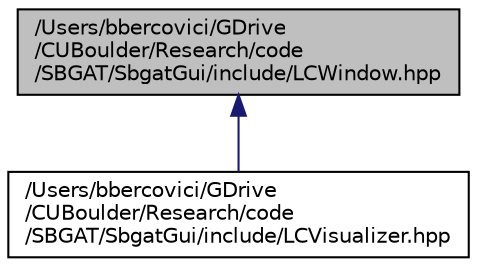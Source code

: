 digraph "/Users/bbercovici/GDrive/CUBoulder/Research/code/SBGAT/SbgatGui/include/LCWindow.hpp"
{
  edge [fontname="Helvetica",fontsize="10",labelfontname="Helvetica",labelfontsize="10"];
  node [fontname="Helvetica",fontsize="10",shape=record];
  Node63 [label="/Users/bbercovici/GDrive\l/CUBoulder/Research/code\l/SBGAT/SbgatGui/include/LCWindow.hpp",height=0.2,width=0.4,color="black", fillcolor="grey75", style="filled", fontcolor="black"];
  Node63 -> Node64 [dir="back",color="midnightblue",fontsize="10",style="solid",fontname="Helvetica"];
  Node64 [label="/Users/bbercovici/GDrive\l/CUBoulder/Research/code\l/SBGAT/SbgatGui/include/LCVisualizer.hpp",height=0.2,width=0.4,color="black", fillcolor="white", style="filled",URL="$_l_c_visualizer_8hpp.html"];
}

